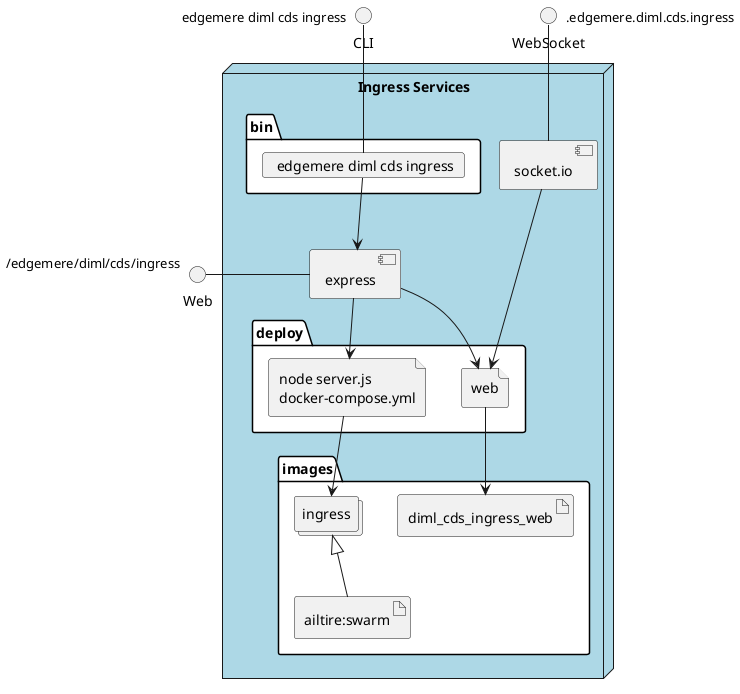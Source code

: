 @startuml
  interface CLI
  interface Web
  interface WebSocket
node "Ingress Services" #lightblue {
  component express as REST
  component socket.io as socket
  folder bin #ffffff {
    card " edgemere diml cds ingress" as binName
  }
  binName --> REST

  folder deploy #ffffff {
      file "node server.js\ndocker-compose.yml" as ingress_container
      REST --> ingress_container

  
    file "web" as web_container
    REST --> web_container
    socket ---> web_container
  
  }
  folder images #ffffff {
    collections "ingress" as ingressimage
    artifact "ailtire:swarm" as ailtireswarm
    ingressimage <|-- ailtireswarm
    ingress_container --> ingressimage

  
      artifact "diml_cds_ingress_web" as diml_cds_ingress_web
      web_container --> diml_cds_ingress_web
    
  }
}
CLI " edgemere diml cds ingress" -- binName
Web "/edgemere/diml/cds/ingress" - REST
WebSocket ".edgemere.diml.cds.ingress" -- socket

@enduml
